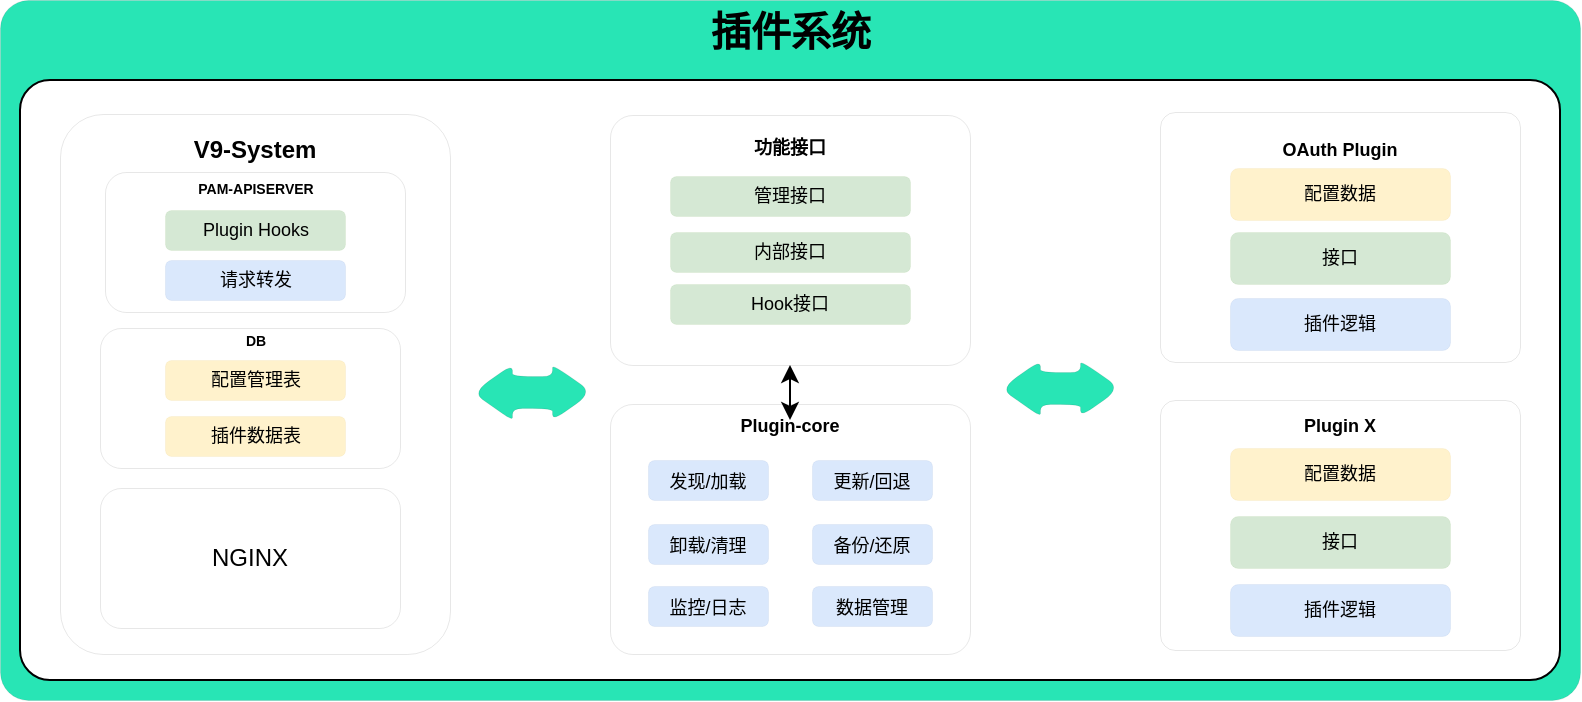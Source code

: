 <mxfile version="15.7.4" type="github">
  <diagram id="prtHgNgQTEPvFCAcTncT" name="Page-1">
    <mxGraphModel dx="1113" dy="724" grid="1" gridSize="10" guides="1" tooltips="1" connect="1" arrows="1" fold="1" page="1" pageScale="1" pageWidth="827" pageHeight="1169" math="0" shadow="0">
      <root>
        <mxCell id="0" />
        <mxCell id="1" parent="0" />
        <mxCell id="3-FSc-zlcEPN5zXzUESZ-2" value="" style="rounded=1;whiteSpace=wrap;html=1;fillColor=#28E5B5;perimeterSpacing=1;shadow=0;sketch=0;glass=0;imageAspect=1;strokeWidth=0;fontStyle=1;arcSize=4;" vertex="1" parent="1">
          <mxGeometry x="40" y="170" width="790" height="350" as="geometry" />
        </mxCell>
        <mxCell id="3-FSc-zlcEPN5zXzUESZ-3" value="" style="rounded=1;whiteSpace=wrap;html=1;strokeWidth=1;fillColor=default;rotation=0;arcSize=5;" vertex="1" parent="1">
          <mxGeometry x="50" y="210" width="770" height="300" as="geometry" />
        </mxCell>
        <mxCell id="3-FSc-zlcEPN5zXzUESZ-11" value="插件系统" style="text;html=1;strokeColor=none;fillColor=none;align=center;verticalAlign=middle;whiteSpace=wrap;rounded=0;shadow=0;glass=0;sketch=0;fontStyle=1;fontSize=20;" vertex="1" parent="1">
          <mxGeometry x="385.5" y="170" width="99" height="30" as="geometry" />
        </mxCell>
        <mxCell id="3-FSc-zlcEPN5zXzUESZ-16" value="&lt;h4 class=&quot;md-end-block md-heading md-focus&quot; style=&quot;box-sizing: border-box ; font-size: 1.25em ; margin-top: 1rem ; margin-bottom: 1rem ; position: relative ; line-height: 1.4 ; cursor: text ; color: rgb(51 , 51 , 51) ; font-family: &amp;#34;open sans&amp;#34; , &amp;#34;clear sans&amp;#34; , &amp;#34;helvetica neue&amp;#34; , &amp;#34;helvetica&amp;#34; , &amp;#34;arial&amp;#34; , &amp;#34;segoe ui emoji&amp;#34; , sans-serif ; background-color: rgb(255 , 255 , 255)&quot;&gt;&lt;br&gt;&lt;/h4&gt;" style="rounded=1;whiteSpace=wrap;html=1;shadow=0;glass=0;sketch=0;fontSize=16;strokeWidth=0;fillColor=#FFFFFF;arcSize=6;" vertex="1" parent="1">
          <mxGeometry x="620" y="226" width="180" height="125" as="geometry" />
        </mxCell>
        <mxCell id="3-FSc-zlcEPN5zXzUESZ-18" value="&lt;h4 class=&quot;md-end-block md-heading md-focus&quot; style=&quot;box-sizing: border-box ; margin-top: 1rem ; margin-bottom: 1rem ; position: relative ; line-height: 1.4 ; cursor: text ; color: rgb(51 , 51 , 51) ; font-family: &amp;#34;open sans&amp;#34; , &amp;#34;clear sans&amp;#34; , &amp;#34;helvetica neue&amp;#34; , &amp;#34;helvetica&amp;#34; , &amp;#34;arial&amp;#34; , &amp;#34;segoe ui emoji&amp;#34; , sans-serif ; background-color: rgb(255 , 255 , 255)&quot;&gt;&lt;br&gt;&lt;/h4&gt;" style="rounded=1;whiteSpace=wrap;html=1;shadow=0;glass=0;sketch=0;fontSize=16;strokeWidth=0;fillColor=#FFFFFF;arcSize=9;" vertex="1" parent="1">
          <mxGeometry x="345" y="227.5" width="180" height="125" as="geometry" />
        </mxCell>
        <mxCell id="3-FSc-zlcEPN5zXzUESZ-25" value="" style="rounded=1;whiteSpace=wrap;html=1;shadow=0;glass=0;sketch=0;fontSize=12;strokeWidth=0;fillColor=#FFFFFF;movable=1;resizable=1;rotatable=1;deletable=1;editable=1;connectable=1;arcSize=11;" vertex="1" parent="1">
          <mxGeometry x="70" y="227" width="195" height="270" as="geometry" />
        </mxCell>
        <mxCell id="3-FSc-zlcEPN5zXzUESZ-28" value="V9-System" style="text;html=1;strokeColor=none;fillColor=none;align=center;verticalAlign=middle;whiteSpace=wrap;rounded=0;shadow=0;glass=0;sketch=0;fontSize=12;fontStyle=1" vertex="1" parent="1">
          <mxGeometry x="131.25" y="230" width="72.5" height="30" as="geometry" />
        </mxCell>
        <mxCell id="3-FSc-zlcEPN5zXzUESZ-29" value="" style="rounded=1;whiteSpace=wrap;html=1;shadow=0;glass=0;sketch=0;fontSize=12;strokeWidth=0;fillColor=#FFFFFF;" vertex="1" parent="1">
          <mxGeometry x="92.5" y="256" width="150" height="70" as="geometry" />
        </mxCell>
        <mxCell id="3-FSc-zlcEPN5zXzUESZ-31" value="NGINX" style="rounded=1;whiteSpace=wrap;html=1;shadow=0;glass=0;sketch=0;fontSize=12;strokeWidth=0;fillColor=#FFFFFF;" vertex="1" parent="1">
          <mxGeometry x="90" y="414" width="150" height="70" as="geometry" />
        </mxCell>
        <mxCell id="3-FSc-zlcEPN5zXzUESZ-33" value="管理接口" style="rounded=1;whiteSpace=wrap;html=1;shadow=0;glass=0;sketch=0;fontSize=9;strokeWidth=0;fillColor=#d5e8d4;strokeColor=#82b366;" vertex="1" parent="1">
          <mxGeometry x="375" y="258" width="120" height="20" as="geometry" />
        </mxCell>
        <mxCell id="3-FSc-zlcEPN5zXzUESZ-34" value="内部接口" style="rounded=1;whiteSpace=wrap;html=1;shadow=0;glass=0;sketch=0;fontSize=9;strokeWidth=0;fillColor=#d5e8d4;strokeColor=#82b366;" vertex="1" parent="1">
          <mxGeometry x="375" y="286" width="120" height="20" as="geometry" />
        </mxCell>
        <mxCell id="3-FSc-zlcEPN5zXzUESZ-35" value="&lt;h4 class=&quot;md-end-block md-heading md-focus&quot; style=&quot;box-sizing: border-box ; margin-top: 1rem ; margin-bottom: 1rem ; position: relative ; line-height: 1.4 ; cursor: text ; color: rgb(51 , 51 , 51) ; font-family: &amp;#34;open sans&amp;#34; , &amp;#34;clear sans&amp;#34; , &amp;#34;helvetica neue&amp;#34; , &amp;#34;helvetica&amp;#34; , &amp;#34;arial&amp;#34; , &amp;#34;segoe ui emoji&amp;#34; , sans-serif ; background-color: rgb(255 , 255 , 255)&quot;&gt;&lt;br&gt;&lt;/h4&gt;" style="rounded=1;whiteSpace=wrap;html=1;shadow=0;glass=0;sketch=0;fontSize=16;strokeWidth=0;fillColor=#FFFFFF;arcSize=9;" vertex="1" parent="1">
          <mxGeometry x="345" y="372" width="180" height="125" as="geometry" />
        </mxCell>
        <mxCell id="3-FSc-zlcEPN5zXzUESZ-36" value="Hook接口" style="rounded=1;whiteSpace=wrap;html=1;shadow=0;glass=0;sketch=0;fontSize=9;strokeWidth=0;fillColor=#d5e8d4;strokeColor=#82b366;" vertex="1" parent="1">
          <mxGeometry x="375" y="312" width="120" height="20" as="geometry" />
        </mxCell>
        <mxCell id="3-FSc-zlcEPN5zXzUESZ-37" value="&lt;font style=&quot;font-size: 9px&quot;&gt;发现/加载&lt;/font&gt;" style="rounded=1;whiteSpace=wrap;html=1;shadow=0;glass=0;sketch=0;fontSize=12;strokeWidth=0;fillColor=#dae8fc;strokeColor=#6c8ebf;" vertex="1" parent="1">
          <mxGeometry x="364" y="400" width="60" height="20" as="geometry" />
        </mxCell>
        <mxCell id="3-FSc-zlcEPN5zXzUESZ-43" value="Plugin Hooks" style="rounded=1;whiteSpace=wrap;html=1;shadow=0;glass=0;sketch=0;fontSize=9;strokeWidth=0;fillColor=#d5e8d4;fontStyle=0;strokeColor=#82b366;" vertex="1" parent="1">
          <mxGeometry x="122.5" y="275" width="90" height="20" as="geometry" />
        </mxCell>
        <mxCell id="3-FSc-zlcEPN5zXzUESZ-44" value="请求转发" style="rounded=1;whiteSpace=wrap;html=1;shadow=0;glass=0;sketch=0;fontSize=9;strokeWidth=0;fillColor=#dae8fc;strokeColor=#6c8ebf;" vertex="1" parent="1">
          <mxGeometry x="122.5" y="300" width="90" height="20" as="geometry" />
        </mxCell>
        <mxCell id="3-FSc-zlcEPN5zXzUESZ-48" value="PAM-APISERVER" style="text;html=1;strokeColor=none;fillColor=none;align=center;verticalAlign=middle;whiteSpace=wrap;rounded=0;shadow=0;glass=0;sketch=0;fontSize=7;fontStyle=1" vertex="1" parent="1">
          <mxGeometry x="137.5" y="257" width="60" height="16" as="geometry" />
        </mxCell>
        <mxCell id="3-FSc-zlcEPN5zXzUESZ-52" value="" style="rounded=1;whiteSpace=wrap;html=1;shadow=0;glass=0;sketch=0;fontSize=12;strokeWidth=0;fillColor=#FFFFFF;" vertex="1" parent="1">
          <mxGeometry x="90" y="334" width="150" height="70" as="geometry" />
        </mxCell>
        <mxCell id="3-FSc-zlcEPN5zXzUESZ-53" value="DB" style="text;html=1;strokeColor=none;fillColor=none;align=center;verticalAlign=middle;whiteSpace=wrap;rounded=0;shadow=0;glass=0;sketch=0;fontSize=7;fontStyle=1" vertex="1" parent="1">
          <mxGeometry x="137.5" y="328" width="60" height="25" as="geometry" />
        </mxCell>
        <mxCell id="3-FSc-zlcEPN5zXzUESZ-54" value="&lt;article class=&quot;4ever-article&quot;&gt;&lt;p style=&quot;text-align: left ; margin-left: 0px ; margin-top: 0px ; margin-bottom: 0px&quot;&gt;&lt;span&gt;配置管理表&lt;/span&gt;&lt;/p&gt;&lt;/article&gt;" style="rounded=1;whiteSpace=wrap;html=1;shadow=0;glass=0;sketch=0;fontSize=9;strokeWidth=0;fillColor=#fff2cc;strokeColor=#d6b656;" vertex="1" parent="1">
          <mxGeometry x="122.5" y="350" width="90" height="20" as="geometry" />
        </mxCell>
        <mxCell id="3-FSc-zlcEPN5zXzUESZ-55" value="&lt;article class=&quot;4ever-article&quot; style=&quot;font-size: 9px;&quot;&gt;&lt;p style=&quot;text-align: left; margin-left: 0px; margin-top: 0px; margin-bottom: 0px; font-size: 9px;&quot;&gt;&lt;span style=&quot;font-size: 9px;&quot;&gt;插件数据表&lt;/span&gt;&lt;/p&gt;&lt;/article&gt;" style="rounded=1;whiteSpace=wrap;html=1;shadow=0;glass=0;sketch=0;fontSize=9;strokeWidth=0;fillColor=#fff2cc;strokeColor=#d6b656;" vertex="1" parent="1">
          <mxGeometry x="122.5" y="378" width="90" height="20" as="geometry" />
        </mxCell>
        <mxCell id="3-FSc-zlcEPN5zXzUESZ-56" value="功能接口" style="text;html=1;strokeColor=none;fillColor=none;align=center;verticalAlign=middle;whiteSpace=wrap;rounded=0;shadow=0;glass=0;sketch=0;fontSize=9;fontStyle=1" vertex="1" parent="1">
          <mxGeometry x="405" y="234" width="60" height="20" as="geometry" />
        </mxCell>
        <mxCell id="3-FSc-zlcEPN5zXzUESZ-59" value="&lt;span style=&quot;font-size: 9px&quot;&gt;更新/回退&lt;/span&gt;" style="rounded=1;whiteSpace=wrap;html=1;shadow=0;glass=0;sketch=0;fontSize=12;strokeWidth=0;fillColor=#dae8fc;strokeColor=#6c8ebf;" vertex="1" parent="1">
          <mxGeometry x="446" y="400" width="60" height="20" as="geometry" />
        </mxCell>
        <mxCell id="3-FSc-zlcEPN5zXzUESZ-60" value="&lt;font style=&quot;font-size: 9px&quot;&gt;备份/还原&lt;/font&gt;" style="rounded=1;whiteSpace=wrap;html=1;shadow=0;glass=0;sketch=0;fontSize=12;strokeWidth=0;fillColor=#dae8fc;strokeColor=#6c8ebf;" vertex="1" parent="1">
          <mxGeometry x="446" y="432" width="60" height="20" as="geometry" />
        </mxCell>
        <mxCell id="3-FSc-zlcEPN5zXzUESZ-61" value="&lt;font style=&quot;font-size: 9px&quot;&gt;卸载/清理&lt;/font&gt;" style="rounded=1;whiteSpace=wrap;html=1;shadow=0;glass=0;sketch=0;fontSize=12;strokeWidth=0;fillColor=#dae8fc;strokeColor=#6c8ebf;" vertex="1" parent="1">
          <mxGeometry x="364" y="432" width="60" height="20" as="geometry" />
        </mxCell>
        <mxCell id="3-FSc-zlcEPN5zXzUESZ-62" value="&lt;font style=&quot;font-size: 9px&quot;&gt;监控/日志&lt;/font&gt;" style="rounded=1;whiteSpace=wrap;html=1;shadow=0;glass=0;sketch=0;fontSize=12;strokeWidth=0;fillColor=#dae8fc;strokeColor=#6c8ebf;" vertex="1" parent="1">
          <mxGeometry x="364" y="463" width="60" height="20" as="geometry" />
        </mxCell>
        <mxCell id="3-FSc-zlcEPN5zXzUESZ-63" value="&lt;font style=&quot;font-size: 9px&quot;&gt;数据管理&lt;/font&gt;" style="rounded=1;whiteSpace=wrap;html=1;shadow=0;glass=0;sketch=0;fontSize=12;strokeWidth=0;fillColor=#dae8fc;strokeColor=#6c8ebf;" vertex="1" parent="1">
          <mxGeometry x="446" y="463" width="60" height="20" as="geometry" />
        </mxCell>
        <mxCell id="3-FSc-zlcEPN5zXzUESZ-64" value="Plugin-core" style="text;html=1;strokeColor=none;fillColor=none;align=center;verticalAlign=middle;whiteSpace=wrap;rounded=0;shadow=0;glass=0;sketch=0;fontSize=9;fontStyle=1" vertex="1" parent="1">
          <mxGeometry x="405" y="368" width="60" height="30" as="geometry" />
        </mxCell>
        <mxCell id="3-FSc-zlcEPN5zXzUESZ-67" value="配置数据" style="rounded=1;whiteSpace=wrap;html=1;shadow=0;glass=0;sketch=0;fontSize=9;strokeWidth=0;fillColor=#fff2cc;strokeColor=#d6b656;" vertex="1" parent="1">
          <mxGeometry x="655" y="254" width="110" height="26" as="geometry" />
        </mxCell>
        <mxCell id="3-FSc-zlcEPN5zXzUESZ-68" value="OAuth Plugin" style="text;html=1;strokeColor=none;fillColor=none;align=center;verticalAlign=middle;whiteSpace=wrap;rounded=0;shadow=0;glass=0;sketch=0;fontSize=9;fontStyle=1" vertex="1" parent="1">
          <mxGeometry x="680" y="230" width="60" height="30" as="geometry" />
        </mxCell>
        <mxCell id="3-FSc-zlcEPN5zXzUESZ-70" value="接口" style="rounded=1;whiteSpace=wrap;html=1;shadow=0;glass=0;sketch=0;fontSize=9;strokeWidth=0;fillColor=#d5e8d4;strokeColor=#82b366;" vertex="1" parent="1">
          <mxGeometry x="655" y="286" width="110" height="26" as="geometry" />
        </mxCell>
        <mxCell id="3-FSc-zlcEPN5zXzUESZ-71" value="插件逻辑" style="rounded=1;whiteSpace=wrap;html=1;shadow=0;glass=0;sketch=0;fontSize=9;strokeWidth=0;fillColor=#dae8fc;strokeColor=#6c8ebf;" vertex="1" parent="1">
          <mxGeometry x="655" y="319" width="110" height="26" as="geometry" />
        </mxCell>
        <mxCell id="3-FSc-zlcEPN5zXzUESZ-72" value="&lt;h4 class=&quot;md-end-block md-heading md-focus&quot; style=&quot;box-sizing: border-box ; font-size: 1.25em ; margin-top: 1rem ; margin-bottom: 1rem ; position: relative ; line-height: 1.4 ; cursor: text ; color: rgb(51 , 51 , 51) ; font-family: &amp;#34;open sans&amp;#34; , &amp;#34;clear sans&amp;#34; , &amp;#34;helvetica neue&amp;#34; , &amp;#34;helvetica&amp;#34; , &amp;#34;arial&amp;#34; , &amp;#34;segoe ui emoji&amp;#34; , sans-serif ; background-color: rgb(255 , 255 , 255)&quot;&gt;&lt;br&gt;&lt;/h4&gt;" style="rounded=1;whiteSpace=wrap;html=1;shadow=0;glass=0;sketch=0;fontSize=16;strokeWidth=0;fillColor=#FFFFFF;arcSize=6;" vertex="1" parent="1">
          <mxGeometry x="620" y="370" width="180" height="125" as="geometry" />
        </mxCell>
        <mxCell id="3-FSc-zlcEPN5zXzUESZ-73" value="Plugin X" style="text;html=1;strokeColor=none;fillColor=none;align=center;verticalAlign=middle;whiteSpace=wrap;rounded=0;shadow=0;glass=0;sketch=0;fontSize=9;fontStyle=1" vertex="1" parent="1">
          <mxGeometry x="680" y="368" width="60" height="30" as="geometry" />
        </mxCell>
        <mxCell id="3-FSc-zlcEPN5zXzUESZ-74" value="配置数据" style="rounded=1;whiteSpace=wrap;html=1;shadow=0;glass=0;sketch=0;fontSize=9;strokeWidth=0;fillColor=#fff2cc;strokeColor=#d6b656;" vertex="1" parent="1">
          <mxGeometry x="655" y="394" width="110" height="26" as="geometry" />
        </mxCell>
        <mxCell id="3-FSc-zlcEPN5zXzUESZ-75" value="接口" style="rounded=1;whiteSpace=wrap;html=1;shadow=0;glass=0;sketch=0;fontSize=9;strokeWidth=0;fillColor=#d5e8d4;strokeColor=#82b366;" vertex="1" parent="1">
          <mxGeometry x="655" y="428" width="110" height="26" as="geometry" />
        </mxCell>
        <mxCell id="3-FSc-zlcEPN5zXzUESZ-76" value="插件逻辑" style="rounded=1;whiteSpace=wrap;html=1;shadow=0;glass=0;sketch=0;fontSize=9;strokeWidth=0;fillColor=#dae8fc;strokeColor=#6c8ebf;" vertex="1" parent="1">
          <mxGeometry x="655" y="462" width="110" height="26" as="geometry" />
        </mxCell>
        <mxCell id="3-FSc-zlcEPN5zXzUESZ-83" value="" style="shape=doubleArrow;whiteSpace=wrap;html=1;rounded=1;shadow=0;glass=0;sketch=0;fontSize=9;strokeWidth=0;fillColor=#28E5B5;arrowWidth=0.567;arrowSize=0.333;" vertex="1" parent="1">
          <mxGeometry x="540" y="350" width="60" height="28" as="geometry" />
        </mxCell>
        <mxCell id="3-FSc-zlcEPN5zXzUESZ-86" value="" style="shape=doubleArrow;whiteSpace=wrap;html=1;rounded=1;shadow=0;glass=0;sketch=0;fontSize=9;strokeWidth=0;fillColor=#28E5B5;arrowWidth=0.567;arrowSize=0.333;" vertex="1" parent="1">
          <mxGeometry x="276" y="352" width="60" height="28" as="geometry" />
        </mxCell>
        <mxCell id="3-FSc-zlcEPN5zXzUESZ-92" value="" style="endArrow=classic;startArrow=classic;html=1;rounded=0;fontSize=9;entryX=0.5;entryY=1;entryDx=0;entryDy=0;" edge="1" parent="1" target="3-FSc-zlcEPN5zXzUESZ-18">
          <mxGeometry width="50" height="50" relative="1" as="geometry">
            <mxPoint x="435" y="380" as="sourcePoint" />
            <mxPoint x="490" y="360" as="targetPoint" />
          </mxGeometry>
        </mxCell>
      </root>
    </mxGraphModel>
  </diagram>
</mxfile>
